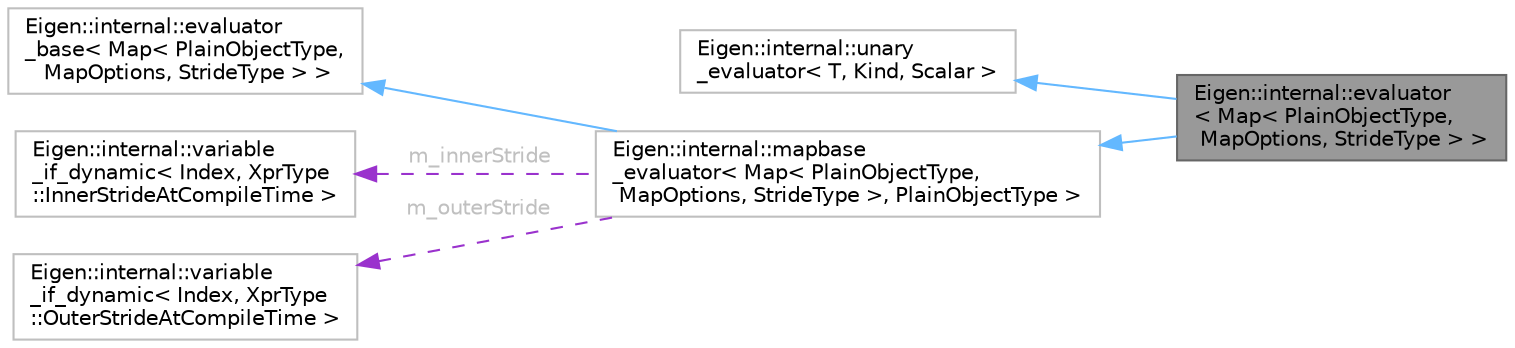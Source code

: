 digraph "Eigen::internal::evaluator&lt; Map&lt; PlainObjectType, MapOptions, StrideType &gt; &gt;"
{
 // LATEX_PDF_SIZE
  bgcolor="transparent";
  edge [fontname=Helvetica,fontsize=10,labelfontname=Helvetica,labelfontsize=10];
  node [fontname=Helvetica,fontsize=10,shape=box,height=0.2,width=0.4];
  rankdir="LR";
  Node1 [id="Node000001",label="Eigen::internal::evaluator\l\< Map\< PlainObjectType,\l MapOptions, StrideType \> \>",height=0.2,width=0.4,color="gray40", fillcolor="grey60", style="filled", fontcolor="black",tooltip=" "];
  Node2 -> Node1 [id="edge6_Node000001_Node000002",dir="back",color="steelblue1",style="solid",tooltip=" "];
  Node2 [id="Node000002",label="Eigen::internal::unary\l_evaluator\< T, Kind, Scalar \>",height=0.2,width=0.4,color="grey75", fillcolor="white", style="filled",URL="$structEigen_1_1internal_1_1unary__evaluator.html",tooltip=" "];
  Node3 -> Node1 [id="edge7_Node000001_Node000003",dir="back",color="steelblue1",style="solid",tooltip=" "];
  Node3 [id="Node000003",label="Eigen::internal::mapbase\l_evaluator\< Map\< PlainObjectType,\l MapOptions, StrideType \>, PlainObjectType \>",height=0.2,width=0.4,color="grey75", fillcolor="white", style="filled",URL="$structEigen_1_1internal_1_1mapbase__evaluator.html",tooltip=" "];
  Node4 -> Node3 [id="edge8_Node000003_Node000004",dir="back",color="steelblue1",style="solid",tooltip=" "];
  Node4 [id="Node000004",label="Eigen::internal::evaluator\l_base\< Map\< PlainObjectType,\l MapOptions, StrideType \> \>",height=0.2,width=0.4,color="grey75", fillcolor="white", style="filled",URL="$structEigen_1_1internal_1_1evaluator__base.html",tooltip=" "];
  Node5 -> Node3 [id="edge9_Node000003_Node000005",dir="back",color="darkorchid3",style="dashed",tooltip=" ",label=<<TABLE CELLBORDER="0" BORDER="0"><TR><TD VALIGN="top" ALIGN="LEFT" CELLPADDING="1" CELLSPACING="0">m_innerStride</TD></TR>
</TABLE>> ,fontcolor="grey" ];
  Node5 [id="Node000005",label="Eigen::internal::variable\l_if_dynamic\< Index, XprType\l::InnerStrideAtCompileTime \>",height=0.2,width=0.4,color="grey75", fillcolor="white", style="filled",URL="$classEigen_1_1internal_1_1variable__if__dynamic.html",tooltip=" "];
  Node6 -> Node3 [id="edge10_Node000003_Node000006",dir="back",color="darkorchid3",style="dashed",tooltip=" ",label=<<TABLE CELLBORDER="0" BORDER="0"><TR><TD VALIGN="top" ALIGN="LEFT" CELLPADDING="1" CELLSPACING="0">m_outerStride</TD></TR>
</TABLE>> ,fontcolor="grey" ];
  Node6 [id="Node000006",label="Eigen::internal::variable\l_if_dynamic\< Index, XprType\l::OuterStrideAtCompileTime \>",height=0.2,width=0.4,color="grey75", fillcolor="white", style="filled",URL="$classEigen_1_1internal_1_1variable__if__dynamic.html",tooltip=" "];
}
